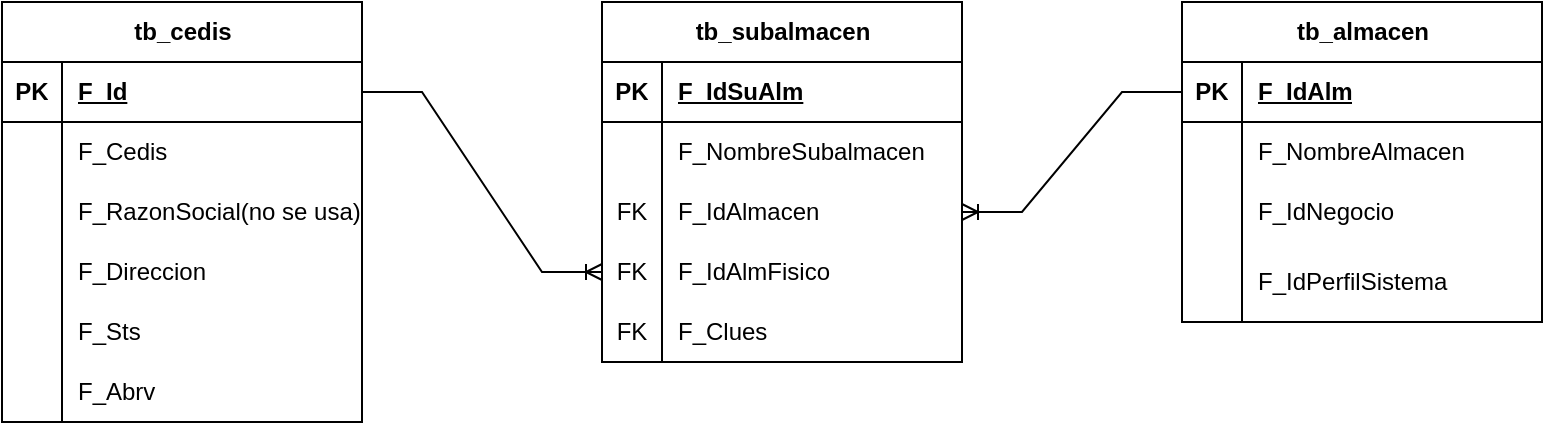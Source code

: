<mxfile version="28.2.5">
  <diagram name="Página-1" id="Ok0z6AE9ZanFx8vxSn67">
    <mxGraphModel dx="2107" dy="528" grid="1" gridSize="10" guides="1" tooltips="1" connect="1" arrows="1" fold="1" page="1" pageScale="1" pageWidth="827" pageHeight="1169" math="0" shadow="0">
      <root>
        <mxCell id="0" />
        <mxCell id="1" parent="0" />
        <mxCell id="1hC46N6q8CAA5hc-Jh1l-1" value="tb_subalmacen" style="shape=table;startSize=30;container=1;collapsible=1;childLayout=tableLayout;fixedRows=1;rowLines=0;fontStyle=1;align=center;resizeLast=1;html=1;" parent="1" vertex="1">
          <mxGeometry x="70" y="110" width="180" height="180" as="geometry" />
        </mxCell>
        <mxCell id="1hC46N6q8CAA5hc-Jh1l-2" value="" style="shape=tableRow;horizontal=0;startSize=0;swimlaneHead=0;swimlaneBody=0;fillColor=none;collapsible=0;dropTarget=0;points=[[0,0.5],[1,0.5]];portConstraint=eastwest;top=0;left=0;right=0;bottom=1;" parent="1hC46N6q8CAA5hc-Jh1l-1" vertex="1">
          <mxGeometry y="30" width="180" height="30" as="geometry" />
        </mxCell>
        <mxCell id="1hC46N6q8CAA5hc-Jh1l-3" value="PK" style="shape=partialRectangle;connectable=0;fillColor=none;top=0;left=0;bottom=0;right=0;fontStyle=1;overflow=hidden;whiteSpace=wrap;html=1;" parent="1hC46N6q8CAA5hc-Jh1l-2" vertex="1">
          <mxGeometry width="30" height="30" as="geometry">
            <mxRectangle width="30" height="30" as="alternateBounds" />
          </mxGeometry>
        </mxCell>
        <mxCell id="1hC46N6q8CAA5hc-Jh1l-4" value="F_IdSuAlm" style="shape=partialRectangle;connectable=0;fillColor=none;top=0;left=0;bottom=0;right=0;align=left;spacingLeft=6;fontStyle=5;overflow=hidden;whiteSpace=wrap;html=1;" parent="1hC46N6q8CAA5hc-Jh1l-2" vertex="1">
          <mxGeometry x="30" width="150" height="30" as="geometry">
            <mxRectangle width="150" height="30" as="alternateBounds" />
          </mxGeometry>
        </mxCell>
        <mxCell id="1hC46N6q8CAA5hc-Jh1l-5" value="" style="shape=tableRow;horizontal=0;startSize=0;swimlaneHead=0;swimlaneBody=0;fillColor=none;collapsible=0;dropTarget=0;points=[[0,0.5],[1,0.5]];portConstraint=eastwest;top=0;left=0;right=0;bottom=0;" parent="1hC46N6q8CAA5hc-Jh1l-1" vertex="1">
          <mxGeometry y="60" width="180" height="30" as="geometry" />
        </mxCell>
        <mxCell id="1hC46N6q8CAA5hc-Jh1l-6" value="" style="shape=partialRectangle;connectable=0;fillColor=none;top=0;left=0;bottom=0;right=0;editable=1;overflow=hidden;whiteSpace=wrap;html=1;" parent="1hC46N6q8CAA5hc-Jh1l-5" vertex="1">
          <mxGeometry width="30" height="30" as="geometry">
            <mxRectangle width="30" height="30" as="alternateBounds" />
          </mxGeometry>
        </mxCell>
        <mxCell id="1hC46N6q8CAA5hc-Jh1l-7" value="F_NombreSubalmacen" style="shape=partialRectangle;connectable=0;fillColor=none;top=0;left=0;bottom=0;right=0;align=left;spacingLeft=6;overflow=hidden;whiteSpace=wrap;html=1;" parent="1hC46N6q8CAA5hc-Jh1l-5" vertex="1">
          <mxGeometry x="30" width="150" height="30" as="geometry">
            <mxRectangle width="150" height="30" as="alternateBounds" />
          </mxGeometry>
        </mxCell>
        <mxCell id="1hC46N6q8CAA5hc-Jh1l-8" value="" style="shape=tableRow;horizontal=0;startSize=0;swimlaneHead=0;swimlaneBody=0;fillColor=none;collapsible=0;dropTarget=0;points=[[0,0.5],[1,0.5]];portConstraint=eastwest;top=0;left=0;right=0;bottom=0;" parent="1hC46N6q8CAA5hc-Jh1l-1" vertex="1">
          <mxGeometry y="90" width="180" height="30" as="geometry" />
        </mxCell>
        <mxCell id="1hC46N6q8CAA5hc-Jh1l-9" value="FK" style="shape=partialRectangle;connectable=0;fillColor=none;top=0;left=0;bottom=0;right=0;editable=1;overflow=hidden;whiteSpace=wrap;html=1;" parent="1hC46N6q8CAA5hc-Jh1l-8" vertex="1">
          <mxGeometry width="30" height="30" as="geometry">
            <mxRectangle width="30" height="30" as="alternateBounds" />
          </mxGeometry>
        </mxCell>
        <mxCell id="1hC46N6q8CAA5hc-Jh1l-10" value="F_IdAlmacen" style="shape=partialRectangle;connectable=0;fillColor=none;top=0;left=0;bottom=0;right=0;align=left;spacingLeft=6;overflow=hidden;whiteSpace=wrap;html=1;" parent="1hC46N6q8CAA5hc-Jh1l-8" vertex="1">
          <mxGeometry x="30" width="150" height="30" as="geometry">
            <mxRectangle width="150" height="30" as="alternateBounds" />
          </mxGeometry>
        </mxCell>
        <mxCell id="1hC46N6q8CAA5hc-Jh1l-11" value="" style="shape=tableRow;horizontal=0;startSize=0;swimlaneHead=0;swimlaneBody=0;fillColor=none;collapsible=0;dropTarget=0;points=[[0,0.5],[1,0.5]];portConstraint=eastwest;top=0;left=0;right=0;bottom=0;" parent="1hC46N6q8CAA5hc-Jh1l-1" vertex="1">
          <mxGeometry y="120" width="180" height="30" as="geometry" />
        </mxCell>
        <mxCell id="1hC46N6q8CAA5hc-Jh1l-12" value="FK" style="shape=partialRectangle;connectable=0;fillColor=none;top=0;left=0;bottom=0;right=0;editable=1;overflow=hidden;whiteSpace=wrap;html=1;" parent="1hC46N6q8CAA5hc-Jh1l-11" vertex="1">
          <mxGeometry width="30" height="30" as="geometry">
            <mxRectangle width="30" height="30" as="alternateBounds" />
          </mxGeometry>
        </mxCell>
        <mxCell id="1hC46N6q8CAA5hc-Jh1l-13" value="F_IdAlmFisico" style="shape=partialRectangle;connectable=0;fillColor=none;top=0;left=0;bottom=0;right=0;align=left;spacingLeft=6;overflow=hidden;whiteSpace=wrap;html=1;" parent="1hC46N6q8CAA5hc-Jh1l-11" vertex="1">
          <mxGeometry x="30" width="150" height="30" as="geometry">
            <mxRectangle width="150" height="30" as="alternateBounds" />
          </mxGeometry>
        </mxCell>
        <mxCell id="1hC46N6q8CAA5hc-Jh1l-14" value="" style="shape=tableRow;horizontal=0;startSize=0;swimlaneHead=0;swimlaneBody=0;fillColor=none;collapsible=0;dropTarget=0;points=[[0,0.5],[1,0.5]];portConstraint=eastwest;top=0;left=0;right=0;bottom=0;" parent="1hC46N6q8CAA5hc-Jh1l-1" vertex="1">
          <mxGeometry y="150" width="180" height="30" as="geometry" />
        </mxCell>
        <mxCell id="1hC46N6q8CAA5hc-Jh1l-15" value="FK" style="shape=partialRectangle;connectable=0;fillColor=none;top=0;left=0;bottom=0;right=0;editable=1;overflow=hidden;whiteSpace=wrap;html=1;" parent="1hC46N6q8CAA5hc-Jh1l-14" vertex="1">
          <mxGeometry width="30" height="30" as="geometry">
            <mxRectangle width="30" height="30" as="alternateBounds" />
          </mxGeometry>
        </mxCell>
        <mxCell id="1hC46N6q8CAA5hc-Jh1l-16" value="F_Clues" style="shape=partialRectangle;connectable=0;fillColor=none;top=0;left=0;bottom=0;right=0;align=left;spacingLeft=6;overflow=hidden;whiteSpace=wrap;html=1;" parent="1hC46N6q8CAA5hc-Jh1l-14" vertex="1">
          <mxGeometry x="30" width="150" height="30" as="geometry">
            <mxRectangle width="150" height="30" as="alternateBounds" />
          </mxGeometry>
        </mxCell>
        <mxCell id="1hC46N6q8CAA5hc-Jh1l-17" value="tb_almacen" style="shape=table;startSize=30;container=1;collapsible=1;childLayout=tableLayout;fixedRows=1;rowLines=0;fontStyle=1;align=center;resizeLast=1;html=1;" parent="1" vertex="1">
          <mxGeometry x="360" y="110" width="180" height="160" as="geometry" />
        </mxCell>
        <mxCell id="1hC46N6q8CAA5hc-Jh1l-18" value="" style="shape=tableRow;horizontal=0;startSize=0;swimlaneHead=0;swimlaneBody=0;fillColor=none;collapsible=0;dropTarget=0;points=[[0,0.5],[1,0.5]];portConstraint=eastwest;top=0;left=0;right=0;bottom=1;" parent="1hC46N6q8CAA5hc-Jh1l-17" vertex="1">
          <mxGeometry y="30" width="180" height="30" as="geometry" />
        </mxCell>
        <mxCell id="1hC46N6q8CAA5hc-Jh1l-19" value="PK" style="shape=partialRectangle;connectable=0;fillColor=none;top=0;left=0;bottom=0;right=0;fontStyle=1;overflow=hidden;whiteSpace=wrap;html=1;" parent="1hC46N6q8CAA5hc-Jh1l-18" vertex="1">
          <mxGeometry width="30" height="30" as="geometry">
            <mxRectangle width="30" height="30" as="alternateBounds" />
          </mxGeometry>
        </mxCell>
        <mxCell id="1hC46N6q8CAA5hc-Jh1l-20" value="F_IdAlm" style="shape=partialRectangle;connectable=0;fillColor=none;top=0;left=0;bottom=0;right=0;align=left;spacingLeft=6;fontStyle=5;overflow=hidden;whiteSpace=wrap;html=1;" parent="1hC46N6q8CAA5hc-Jh1l-18" vertex="1">
          <mxGeometry x="30" width="150" height="30" as="geometry">
            <mxRectangle width="150" height="30" as="alternateBounds" />
          </mxGeometry>
        </mxCell>
        <mxCell id="1hC46N6q8CAA5hc-Jh1l-21" value="" style="shape=tableRow;horizontal=0;startSize=0;swimlaneHead=0;swimlaneBody=0;fillColor=none;collapsible=0;dropTarget=0;points=[[0,0.5],[1,0.5]];portConstraint=eastwest;top=0;left=0;right=0;bottom=0;" parent="1hC46N6q8CAA5hc-Jh1l-17" vertex="1">
          <mxGeometry y="60" width="180" height="30" as="geometry" />
        </mxCell>
        <mxCell id="1hC46N6q8CAA5hc-Jh1l-22" value="" style="shape=partialRectangle;connectable=0;fillColor=none;top=0;left=0;bottom=0;right=0;editable=1;overflow=hidden;whiteSpace=wrap;html=1;" parent="1hC46N6q8CAA5hc-Jh1l-21" vertex="1">
          <mxGeometry width="30" height="30" as="geometry">
            <mxRectangle width="30" height="30" as="alternateBounds" />
          </mxGeometry>
        </mxCell>
        <mxCell id="1hC46N6q8CAA5hc-Jh1l-23" value="F_NombreAlmacen" style="shape=partialRectangle;connectable=0;fillColor=none;top=0;left=0;bottom=0;right=0;align=left;spacingLeft=6;overflow=hidden;whiteSpace=wrap;html=1;" parent="1hC46N6q8CAA5hc-Jh1l-21" vertex="1">
          <mxGeometry x="30" width="150" height="30" as="geometry">
            <mxRectangle width="150" height="30" as="alternateBounds" />
          </mxGeometry>
        </mxCell>
        <mxCell id="1hC46N6q8CAA5hc-Jh1l-24" value="" style="shape=tableRow;horizontal=0;startSize=0;swimlaneHead=0;swimlaneBody=0;fillColor=none;collapsible=0;dropTarget=0;points=[[0,0.5],[1,0.5]];portConstraint=eastwest;top=0;left=0;right=0;bottom=0;" parent="1hC46N6q8CAA5hc-Jh1l-17" vertex="1">
          <mxGeometry y="90" width="180" height="30" as="geometry" />
        </mxCell>
        <mxCell id="1hC46N6q8CAA5hc-Jh1l-25" value="" style="shape=partialRectangle;connectable=0;fillColor=none;top=0;left=0;bottom=0;right=0;editable=1;overflow=hidden;whiteSpace=wrap;html=1;" parent="1hC46N6q8CAA5hc-Jh1l-24" vertex="1">
          <mxGeometry width="30" height="30" as="geometry">
            <mxRectangle width="30" height="30" as="alternateBounds" />
          </mxGeometry>
        </mxCell>
        <mxCell id="1hC46N6q8CAA5hc-Jh1l-26" value="F_IdNegocio" style="shape=partialRectangle;connectable=0;fillColor=none;top=0;left=0;bottom=0;right=0;align=left;spacingLeft=6;overflow=hidden;whiteSpace=wrap;html=1;" parent="1hC46N6q8CAA5hc-Jh1l-24" vertex="1">
          <mxGeometry x="30" width="150" height="30" as="geometry">
            <mxRectangle width="150" height="30" as="alternateBounds" />
          </mxGeometry>
        </mxCell>
        <mxCell id="1hC46N6q8CAA5hc-Jh1l-27" value="" style="shape=tableRow;horizontal=0;startSize=0;swimlaneHead=0;swimlaneBody=0;fillColor=none;collapsible=0;dropTarget=0;points=[[0,0.5],[1,0.5]];portConstraint=eastwest;top=0;left=0;right=0;bottom=0;" parent="1hC46N6q8CAA5hc-Jh1l-17" vertex="1">
          <mxGeometry y="120" width="180" height="40" as="geometry" />
        </mxCell>
        <mxCell id="1hC46N6q8CAA5hc-Jh1l-28" value="" style="shape=partialRectangle;connectable=0;fillColor=none;top=0;left=0;bottom=0;right=0;editable=1;overflow=hidden;whiteSpace=wrap;html=1;" parent="1hC46N6q8CAA5hc-Jh1l-27" vertex="1">
          <mxGeometry width="30" height="40" as="geometry">
            <mxRectangle width="30" height="40" as="alternateBounds" />
          </mxGeometry>
        </mxCell>
        <mxCell id="1hC46N6q8CAA5hc-Jh1l-29" value="F_IdPerfilSistema" style="shape=partialRectangle;connectable=0;fillColor=none;top=0;left=0;bottom=0;right=0;align=left;spacingLeft=6;overflow=hidden;whiteSpace=wrap;html=1;" parent="1hC46N6q8CAA5hc-Jh1l-27" vertex="1">
          <mxGeometry x="30" width="150" height="40" as="geometry">
            <mxRectangle width="150" height="40" as="alternateBounds" />
          </mxGeometry>
        </mxCell>
        <mxCell id="1hC46N6q8CAA5hc-Jh1l-30" value="" style="edgeStyle=entityRelationEdgeStyle;fontSize=12;html=1;endArrow=ERoneToMany;rounded=0;entryX=1;entryY=0.5;entryDx=0;entryDy=0;exitX=0;exitY=0.5;exitDx=0;exitDy=0;" parent="1" source="1hC46N6q8CAA5hc-Jh1l-18" target="1hC46N6q8CAA5hc-Jh1l-8" edge="1">
          <mxGeometry width="100" height="100" relative="1" as="geometry">
            <mxPoint x="220" y="340" as="sourcePoint" />
            <mxPoint x="320" y="240" as="targetPoint" />
          </mxGeometry>
        </mxCell>
        <mxCell id="1hC46N6q8CAA5hc-Jh1l-31" value="tb_cedis" style="shape=table;startSize=30;container=1;collapsible=1;childLayout=tableLayout;fixedRows=1;rowLines=0;fontStyle=1;align=center;resizeLast=1;html=1;" parent="1" vertex="1">
          <mxGeometry x="-230" y="110" width="180" height="210" as="geometry" />
        </mxCell>
        <mxCell id="1hC46N6q8CAA5hc-Jh1l-32" value="" style="shape=tableRow;horizontal=0;startSize=0;swimlaneHead=0;swimlaneBody=0;fillColor=none;collapsible=0;dropTarget=0;points=[[0,0.5],[1,0.5]];portConstraint=eastwest;top=0;left=0;right=0;bottom=1;" parent="1hC46N6q8CAA5hc-Jh1l-31" vertex="1">
          <mxGeometry y="30" width="180" height="30" as="geometry" />
        </mxCell>
        <mxCell id="1hC46N6q8CAA5hc-Jh1l-33" value="PK" style="shape=partialRectangle;connectable=0;fillColor=none;top=0;left=0;bottom=0;right=0;fontStyle=1;overflow=hidden;whiteSpace=wrap;html=1;" parent="1hC46N6q8CAA5hc-Jh1l-32" vertex="1">
          <mxGeometry width="30" height="30" as="geometry">
            <mxRectangle width="30" height="30" as="alternateBounds" />
          </mxGeometry>
        </mxCell>
        <mxCell id="1hC46N6q8CAA5hc-Jh1l-34" value="F_Id" style="shape=partialRectangle;connectable=0;fillColor=none;top=0;left=0;bottom=0;right=0;align=left;spacingLeft=6;fontStyle=5;overflow=hidden;whiteSpace=wrap;html=1;" parent="1hC46N6q8CAA5hc-Jh1l-32" vertex="1">
          <mxGeometry x="30" width="150" height="30" as="geometry">
            <mxRectangle width="150" height="30" as="alternateBounds" />
          </mxGeometry>
        </mxCell>
        <mxCell id="1hC46N6q8CAA5hc-Jh1l-35" value="" style="shape=tableRow;horizontal=0;startSize=0;swimlaneHead=0;swimlaneBody=0;fillColor=none;collapsible=0;dropTarget=0;points=[[0,0.5],[1,0.5]];portConstraint=eastwest;top=0;left=0;right=0;bottom=0;" parent="1hC46N6q8CAA5hc-Jh1l-31" vertex="1">
          <mxGeometry y="60" width="180" height="30" as="geometry" />
        </mxCell>
        <mxCell id="1hC46N6q8CAA5hc-Jh1l-36" value="" style="shape=partialRectangle;connectable=0;fillColor=none;top=0;left=0;bottom=0;right=0;editable=1;overflow=hidden;whiteSpace=wrap;html=1;" parent="1hC46N6q8CAA5hc-Jh1l-35" vertex="1">
          <mxGeometry width="30" height="30" as="geometry">
            <mxRectangle width="30" height="30" as="alternateBounds" />
          </mxGeometry>
        </mxCell>
        <mxCell id="1hC46N6q8CAA5hc-Jh1l-37" value="F_Cedis" style="shape=partialRectangle;connectable=0;fillColor=none;top=0;left=0;bottom=0;right=0;align=left;spacingLeft=6;overflow=hidden;whiteSpace=wrap;html=1;" parent="1hC46N6q8CAA5hc-Jh1l-35" vertex="1">
          <mxGeometry x="30" width="150" height="30" as="geometry">
            <mxRectangle width="150" height="30" as="alternateBounds" />
          </mxGeometry>
        </mxCell>
        <mxCell id="1hC46N6q8CAA5hc-Jh1l-38" value="" style="shape=tableRow;horizontal=0;startSize=0;swimlaneHead=0;swimlaneBody=0;fillColor=none;collapsible=0;dropTarget=0;points=[[0,0.5],[1,0.5]];portConstraint=eastwest;top=0;left=0;right=0;bottom=0;" parent="1hC46N6q8CAA5hc-Jh1l-31" vertex="1">
          <mxGeometry y="90" width="180" height="30" as="geometry" />
        </mxCell>
        <mxCell id="1hC46N6q8CAA5hc-Jh1l-39" value="" style="shape=partialRectangle;connectable=0;fillColor=none;top=0;left=0;bottom=0;right=0;editable=1;overflow=hidden;whiteSpace=wrap;html=1;" parent="1hC46N6q8CAA5hc-Jh1l-38" vertex="1">
          <mxGeometry width="30" height="30" as="geometry">
            <mxRectangle width="30" height="30" as="alternateBounds" />
          </mxGeometry>
        </mxCell>
        <mxCell id="1hC46N6q8CAA5hc-Jh1l-40" value="F_RazonSocial(no se usa)" style="shape=partialRectangle;connectable=0;fillColor=none;top=0;left=0;bottom=0;right=0;align=left;spacingLeft=6;overflow=hidden;whiteSpace=wrap;html=1;" parent="1hC46N6q8CAA5hc-Jh1l-38" vertex="1">
          <mxGeometry x="30" width="150" height="30" as="geometry">
            <mxRectangle width="150" height="30" as="alternateBounds" />
          </mxGeometry>
        </mxCell>
        <mxCell id="1hC46N6q8CAA5hc-Jh1l-41" value="" style="shape=tableRow;horizontal=0;startSize=0;swimlaneHead=0;swimlaneBody=0;fillColor=none;collapsible=0;dropTarget=0;points=[[0,0.5],[1,0.5]];portConstraint=eastwest;top=0;left=0;right=0;bottom=0;" parent="1hC46N6q8CAA5hc-Jh1l-31" vertex="1">
          <mxGeometry y="120" width="180" height="30" as="geometry" />
        </mxCell>
        <mxCell id="1hC46N6q8CAA5hc-Jh1l-42" value="" style="shape=partialRectangle;connectable=0;fillColor=none;top=0;left=0;bottom=0;right=0;editable=1;overflow=hidden;whiteSpace=wrap;html=1;" parent="1hC46N6q8CAA5hc-Jh1l-41" vertex="1">
          <mxGeometry width="30" height="30" as="geometry">
            <mxRectangle width="30" height="30" as="alternateBounds" />
          </mxGeometry>
        </mxCell>
        <mxCell id="1hC46N6q8CAA5hc-Jh1l-43" value="F_Direccion" style="shape=partialRectangle;connectable=0;fillColor=none;top=0;left=0;bottom=0;right=0;align=left;spacingLeft=6;overflow=hidden;whiteSpace=wrap;html=1;" parent="1hC46N6q8CAA5hc-Jh1l-41" vertex="1">
          <mxGeometry x="30" width="150" height="30" as="geometry">
            <mxRectangle width="150" height="30" as="alternateBounds" />
          </mxGeometry>
        </mxCell>
        <mxCell id="1hC46N6q8CAA5hc-Jh1l-45" value="" style="shape=tableRow;horizontal=0;startSize=0;swimlaneHead=0;swimlaneBody=0;fillColor=none;collapsible=0;dropTarget=0;points=[[0,0.5],[1,0.5]];portConstraint=eastwest;top=0;left=0;right=0;bottom=0;" parent="1hC46N6q8CAA5hc-Jh1l-31" vertex="1">
          <mxGeometry y="150" width="180" height="30" as="geometry" />
        </mxCell>
        <mxCell id="1hC46N6q8CAA5hc-Jh1l-46" value="" style="shape=partialRectangle;connectable=0;fillColor=none;top=0;left=0;bottom=0;right=0;editable=1;overflow=hidden;whiteSpace=wrap;html=1;" parent="1hC46N6q8CAA5hc-Jh1l-45" vertex="1">
          <mxGeometry width="30" height="30" as="geometry">
            <mxRectangle width="30" height="30" as="alternateBounds" />
          </mxGeometry>
        </mxCell>
        <mxCell id="1hC46N6q8CAA5hc-Jh1l-47" value="F_Sts" style="shape=partialRectangle;connectable=0;fillColor=none;top=0;left=0;bottom=0;right=0;align=left;spacingLeft=6;overflow=hidden;whiteSpace=wrap;html=1;" parent="1hC46N6q8CAA5hc-Jh1l-45" vertex="1">
          <mxGeometry x="30" width="150" height="30" as="geometry">
            <mxRectangle width="150" height="30" as="alternateBounds" />
          </mxGeometry>
        </mxCell>
        <mxCell id="1hC46N6q8CAA5hc-Jh1l-48" value="" style="shape=tableRow;horizontal=0;startSize=0;swimlaneHead=0;swimlaneBody=0;fillColor=none;collapsible=0;dropTarget=0;points=[[0,0.5],[1,0.5]];portConstraint=eastwest;top=0;left=0;right=0;bottom=0;" parent="1hC46N6q8CAA5hc-Jh1l-31" vertex="1">
          <mxGeometry y="180" width="180" height="30" as="geometry" />
        </mxCell>
        <mxCell id="1hC46N6q8CAA5hc-Jh1l-49" value="" style="shape=partialRectangle;connectable=0;fillColor=none;top=0;left=0;bottom=0;right=0;editable=1;overflow=hidden;whiteSpace=wrap;html=1;" parent="1hC46N6q8CAA5hc-Jh1l-48" vertex="1">
          <mxGeometry width="30" height="30" as="geometry">
            <mxRectangle width="30" height="30" as="alternateBounds" />
          </mxGeometry>
        </mxCell>
        <mxCell id="1hC46N6q8CAA5hc-Jh1l-50" value="F_Abrv" style="shape=partialRectangle;connectable=0;fillColor=none;top=0;left=0;bottom=0;right=0;align=left;spacingLeft=6;overflow=hidden;whiteSpace=wrap;html=1;" parent="1hC46N6q8CAA5hc-Jh1l-48" vertex="1">
          <mxGeometry x="30" width="150" height="30" as="geometry">
            <mxRectangle width="150" height="30" as="alternateBounds" />
          </mxGeometry>
        </mxCell>
        <mxCell id="1hC46N6q8CAA5hc-Jh1l-44" value="" style="edgeStyle=entityRelationEdgeStyle;fontSize=12;html=1;endArrow=ERoneToMany;rounded=0;entryX=0;entryY=0.5;entryDx=0;entryDy=0;exitX=1;exitY=0.5;exitDx=0;exitDy=0;" parent="1" source="1hC46N6q8CAA5hc-Jh1l-32" target="1hC46N6q8CAA5hc-Jh1l-11" edge="1">
          <mxGeometry width="100" height="100" relative="1" as="geometry">
            <mxPoint x="-140" y="420" as="sourcePoint" />
            <mxPoint x="-40" y="320" as="targetPoint" />
          </mxGeometry>
        </mxCell>
      </root>
    </mxGraphModel>
  </diagram>
</mxfile>

